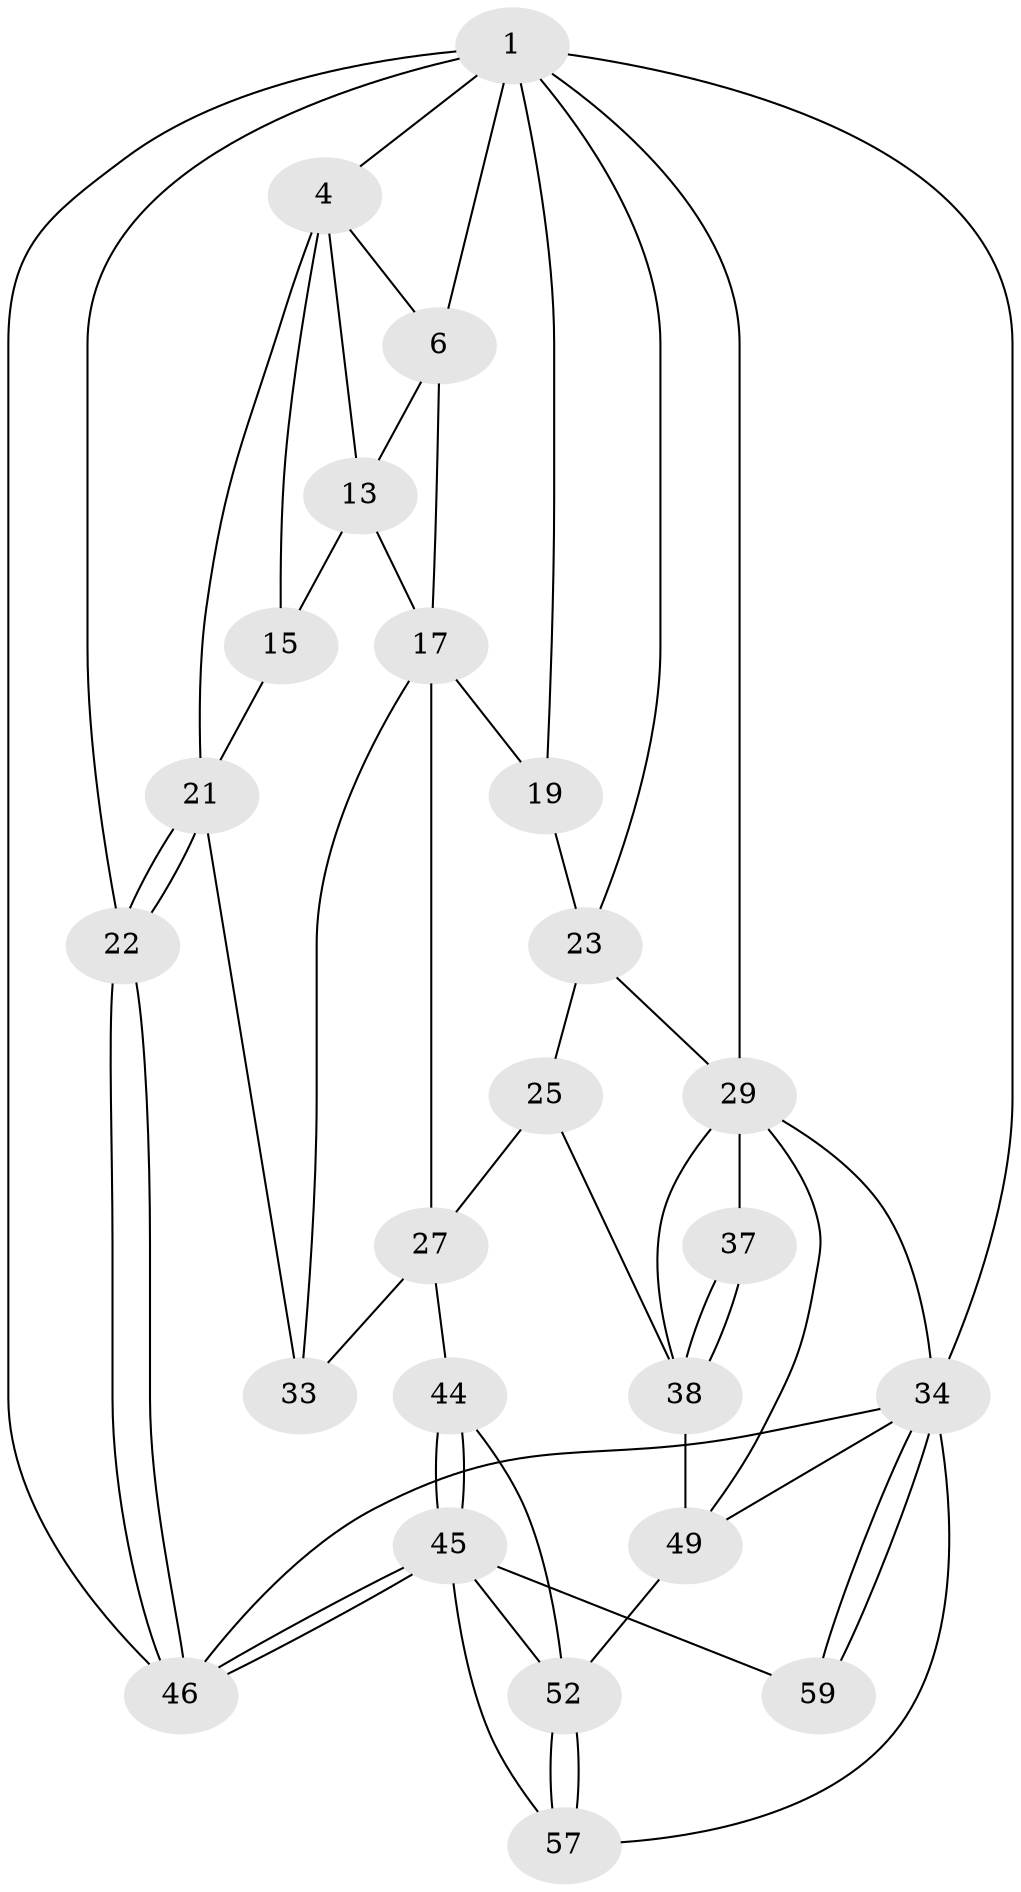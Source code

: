 // original degree distribution, {3: 0.03333333333333333, 5: 0.5333333333333333, 4: 0.23333333333333334, 6: 0.2}
// Generated by graph-tools (version 1.1) at 2025/21/03/04/25 18:21:24]
// undirected, 24 vertices, 55 edges
graph export_dot {
graph [start="1"]
  node [color=gray90,style=filled];
  1 [pos="+0.839807629491355+0",super="+2+7"];
  4 [pos="+0+0",super="+5+16"];
  6 [pos="+0.49787669497260556+0",super="+10"];
  13 [pos="+0.3150754854168242+0.1963537718793573",super="+14"];
  15 [pos="+0.1925815070203069+0.33277605745322636"];
  17 [pos="+0.38637881413535763+0.3388558067486607",super="+20+18"];
  19 [pos="+0.49562603160130325+0.3580977986770967"];
  21 [pos="+0.010953648768544738+0.4594542511839268",super="+32"];
  22 [pos="+0+0.4740455726627368"];
  23 [pos="+0.6408403065860652+0.2107256215703545",super="+24"];
  25 [pos="+0.5570162643363612+0.5359833552070848",super="+26"];
  27 [pos="+0.5033211352610281+0.5492839696310539",super="+40"];
  29 [pos="+1+0.14329791007770046",super="+30+36"];
  33 [pos="+0.18897789775641055+0.5432649424189127"];
  34 [pos="+1+1",super="+35"];
  37 [pos="+0.8450164521482229+0.3827195730198056"];
  38 [pos="+0.8045011365243474+0.4599708304949241",super="+43"];
  44 [pos="+0.06428722941444821+0.9767830597117353",super="+54"];
  45 [pos="+0+1",super="+58"];
  46 [pos="+0+1"];
  49 [pos="+0.8856098450464449+0.7262062431692948",super="+50"];
  52 [pos="+0.601982672683367+0.856138146735455",super="+53"];
  57 [pos="+0.6421730551374164+0.9068413381999411"];
  59 [pos="+0.8174388841782244+1"];
  1 -- 34;
  1 -- 4;
  1 -- 22;
  1 -- 29;
  1 -- 46;
  1 -- 19;
  1 -- 6;
  1 -- 23;
  4 -- 13;
  4 -- 6;
  4 -- 21;
  4 -- 15;
  6 -- 17;
  6 -- 13;
  13 -- 15;
  13 -- 17;
  15 -- 21;
  17 -- 27;
  17 -- 19;
  17 -- 33;
  19 -- 23;
  21 -- 22;
  21 -- 22;
  21 -- 33;
  22 -- 46;
  22 -- 46;
  23 -- 29;
  23 -- 25;
  25 -- 38 [weight=2];
  25 -- 27;
  27 -- 33;
  27 -- 44 [weight=2];
  29 -- 37 [weight=2];
  29 -- 49;
  29 -- 34;
  29 -- 38;
  34 -- 59 [weight=2];
  34 -- 59;
  34 -- 46;
  34 -- 49;
  34 -- 57;
  37 -- 38;
  37 -- 38;
  38 -- 49 [weight=2];
  44 -- 45;
  44 -- 45;
  44 -- 52;
  45 -- 46;
  45 -- 46;
  45 -- 57;
  45 -- 59;
  45 -- 52;
  49 -- 52;
  52 -- 57;
  52 -- 57;
}
